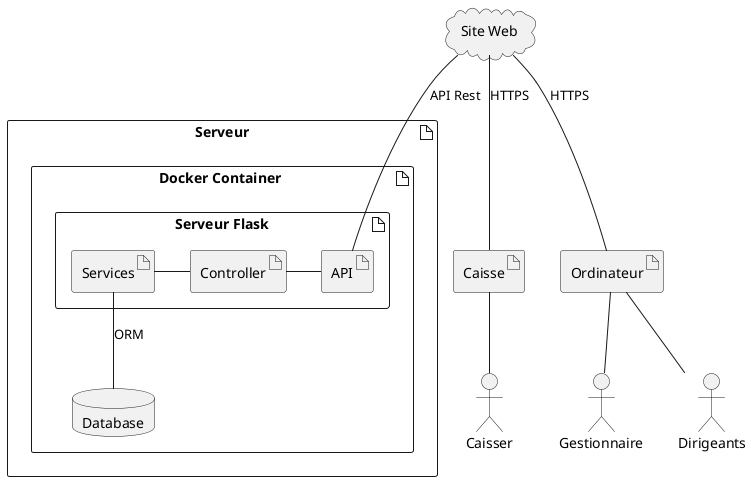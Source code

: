 @startuml Deployment View
actor Caisser as car
actor Gestionnaire as ge
actor Dirigeants as di


cloud "Site Web" as sw

artifact Caisse as ca
artifact Ordinateur as or

artifact Serveur {
    artifact "Docker Container " {
        artifact "Serveur Flask" {
            artifact API as api
            artifact Controller as co
            artifact Services as se
        }
        database Database as db
    }
}

co - api
se - co
se -- db : "ORM"

sw -- api : "API Rest"

sw -- or : "HTTPS"
sw -- ca : "HTTPS"

ca -- car
or -- ge
or -- di

@enduml
